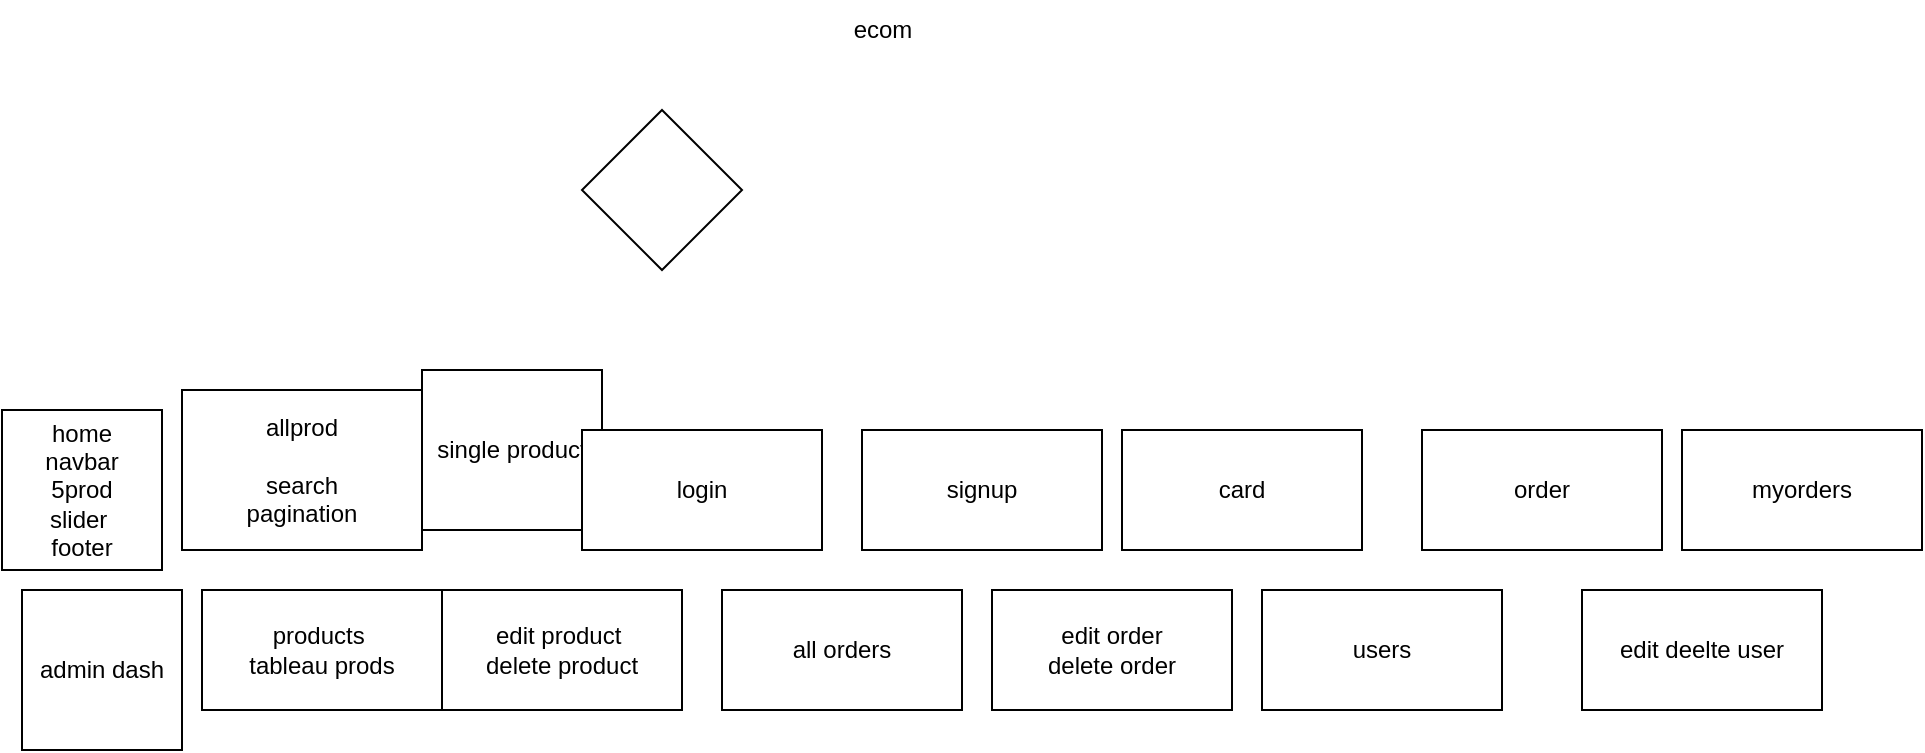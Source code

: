 <mxfile>
    <diagram id="ONPUd3LRGdI-e-3sGyyx" name="Page-1">
        <mxGraphModel dx="1512" dy="199" grid="1" gridSize="10" guides="1" tooltips="1" connect="1" arrows="1" fold="1" page="1" pageScale="1" pageWidth="850" pageHeight="1100" math="0" shadow="0">
            <root>
                <mxCell id="0"/>
                <mxCell id="1" parent="0"/>
                <mxCell id="11" value="ecom&lt;br&gt;" style="text;html=1;align=center;verticalAlign=middle;resizable=0;points=[];autosize=1;strokeColor=none;fillColor=none;" parent="1" vertex="1">
                    <mxGeometry x="285" y="415" width="50" height="30" as="geometry"/>
                </mxCell>
                <mxCell id="12" value="home&lt;br&gt;navbar&lt;br&gt;5prod&lt;br&gt;slider&amp;nbsp;&lt;br&gt;footer" style="whiteSpace=wrap;html=1;aspect=fixed;" parent="1" vertex="1">
                    <mxGeometry x="-130" y="620" width="80" height="80" as="geometry"/>
                </mxCell>
                <mxCell id="13" value="allprod&lt;br&gt;&lt;br&gt;search&lt;br&gt;pagination" style="rounded=0;whiteSpace=wrap;html=1;" parent="1" vertex="1">
                    <mxGeometry x="-40" y="610" width="120" height="80" as="geometry"/>
                </mxCell>
                <mxCell id="14" value="single product" style="rounded=0;whiteSpace=wrap;html=1;" parent="1" vertex="1">
                    <mxGeometry x="80" y="600" width="90" height="80" as="geometry"/>
                </mxCell>
                <mxCell id="15" value="login" style="rounded=0;whiteSpace=wrap;html=1;" parent="1" vertex="1">
                    <mxGeometry x="160" y="630" width="120" height="60" as="geometry"/>
                </mxCell>
                <mxCell id="16" value="signup" style="whiteSpace=wrap;html=1;" parent="1" vertex="1">
                    <mxGeometry x="300" y="630" width="120" height="60" as="geometry"/>
                </mxCell>
                <mxCell id="17" value="card" style="rounded=0;whiteSpace=wrap;html=1;" parent="1" vertex="1">
                    <mxGeometry x="430" y="630" width="120" height="60" as="geometry"/>
                </mxCell>
                <mxCell id="18" value="order" style="rounded=0;whiteSpace=wrap;html=1;" parent="1" vertex="1">
                    <mxGeometry x="580" y="630" width="120" height="60" as="geometry"/>
                </mxCell>
                <mxCell id="19" value="myorders" style="rounded=0;whiteSpace=wrap;html=1;" parent="1" vertex="1">
                    <mxGeometry x="710" y="630" width="120" height="60" as="geometry"/>
                </mxCell>
                <mxCell id="21" value="admin dash" style="whiteSpace=wrap;html=1;aspect=fixed;" parent="1" vertex="1">
                    <mxGeometry x="-120" y="710" width="80" height="80" as="geometry"/>
                </mxCell>
                <mxCell id="22" value="products&amp;nbsp;&lt;br&gt;tableau prods" style="rounded=0;whiteSpace=wrap;html=1;" parent="1" vertex="1">
                    <mxGeometry x="-30" y="710" width="120" height="60" as="geometry"/>
                </mxCell>
                <mxCell id="23" value="edit product&amp;nbsp;&lt;br&gt;delete product" style="rounded=0;whiteSpace=wrap;html=1;" parent="1" vertex="1">
                    <mxGeometry x="90" y="710" width="120" height="60" as="geometry"/>
                </mxCell>
                <mxCell id="24" value="all orders" style="rounded=0;whiteSpace=wrap;html=1;" parent="1" vertex="1">
                    <mxGeometry x="230" y="710" width="120" height="60" as="geometry"/>
                </mxCell>
                <mxCell id="25" value="edit order&lt;br&gt;delete order" style="rounded=0;whiteSpace=wrap;html=1;" parent="1" vertex="1">
                    <mxGeometry x="365" y="710" width="120" height="60" as="geometry"/>
                </mxCell>
                <mxCell id="26" value="users" style="rounded=0;whiteSpace=wrap;html=1;" parent="1" vertex="1">
                    <mxGeometry x="500" y="710" width="120" height="60" as="geometry"/>
                </mxCell>
                <mxCell id="27" value="edit deelte user" style="rounded=0;whiteSpace=wrap;html=1;" parent="1" vertex="1">
                    <mxGeometry x="660" y="710" width="120" height="60" as="geometry"/>
                </mxCell>
                <mxCell id="28" value="" style="rhombus;whiteSpace=wrap;html=1;" vertex="1" parent="1">
                    <mxGeometry x="160" y="470" width="80" height="80" as="geometry"/>
                </mxCell>
            </root>
        </mxGraphModel>
    </diagram>
</mxfile>